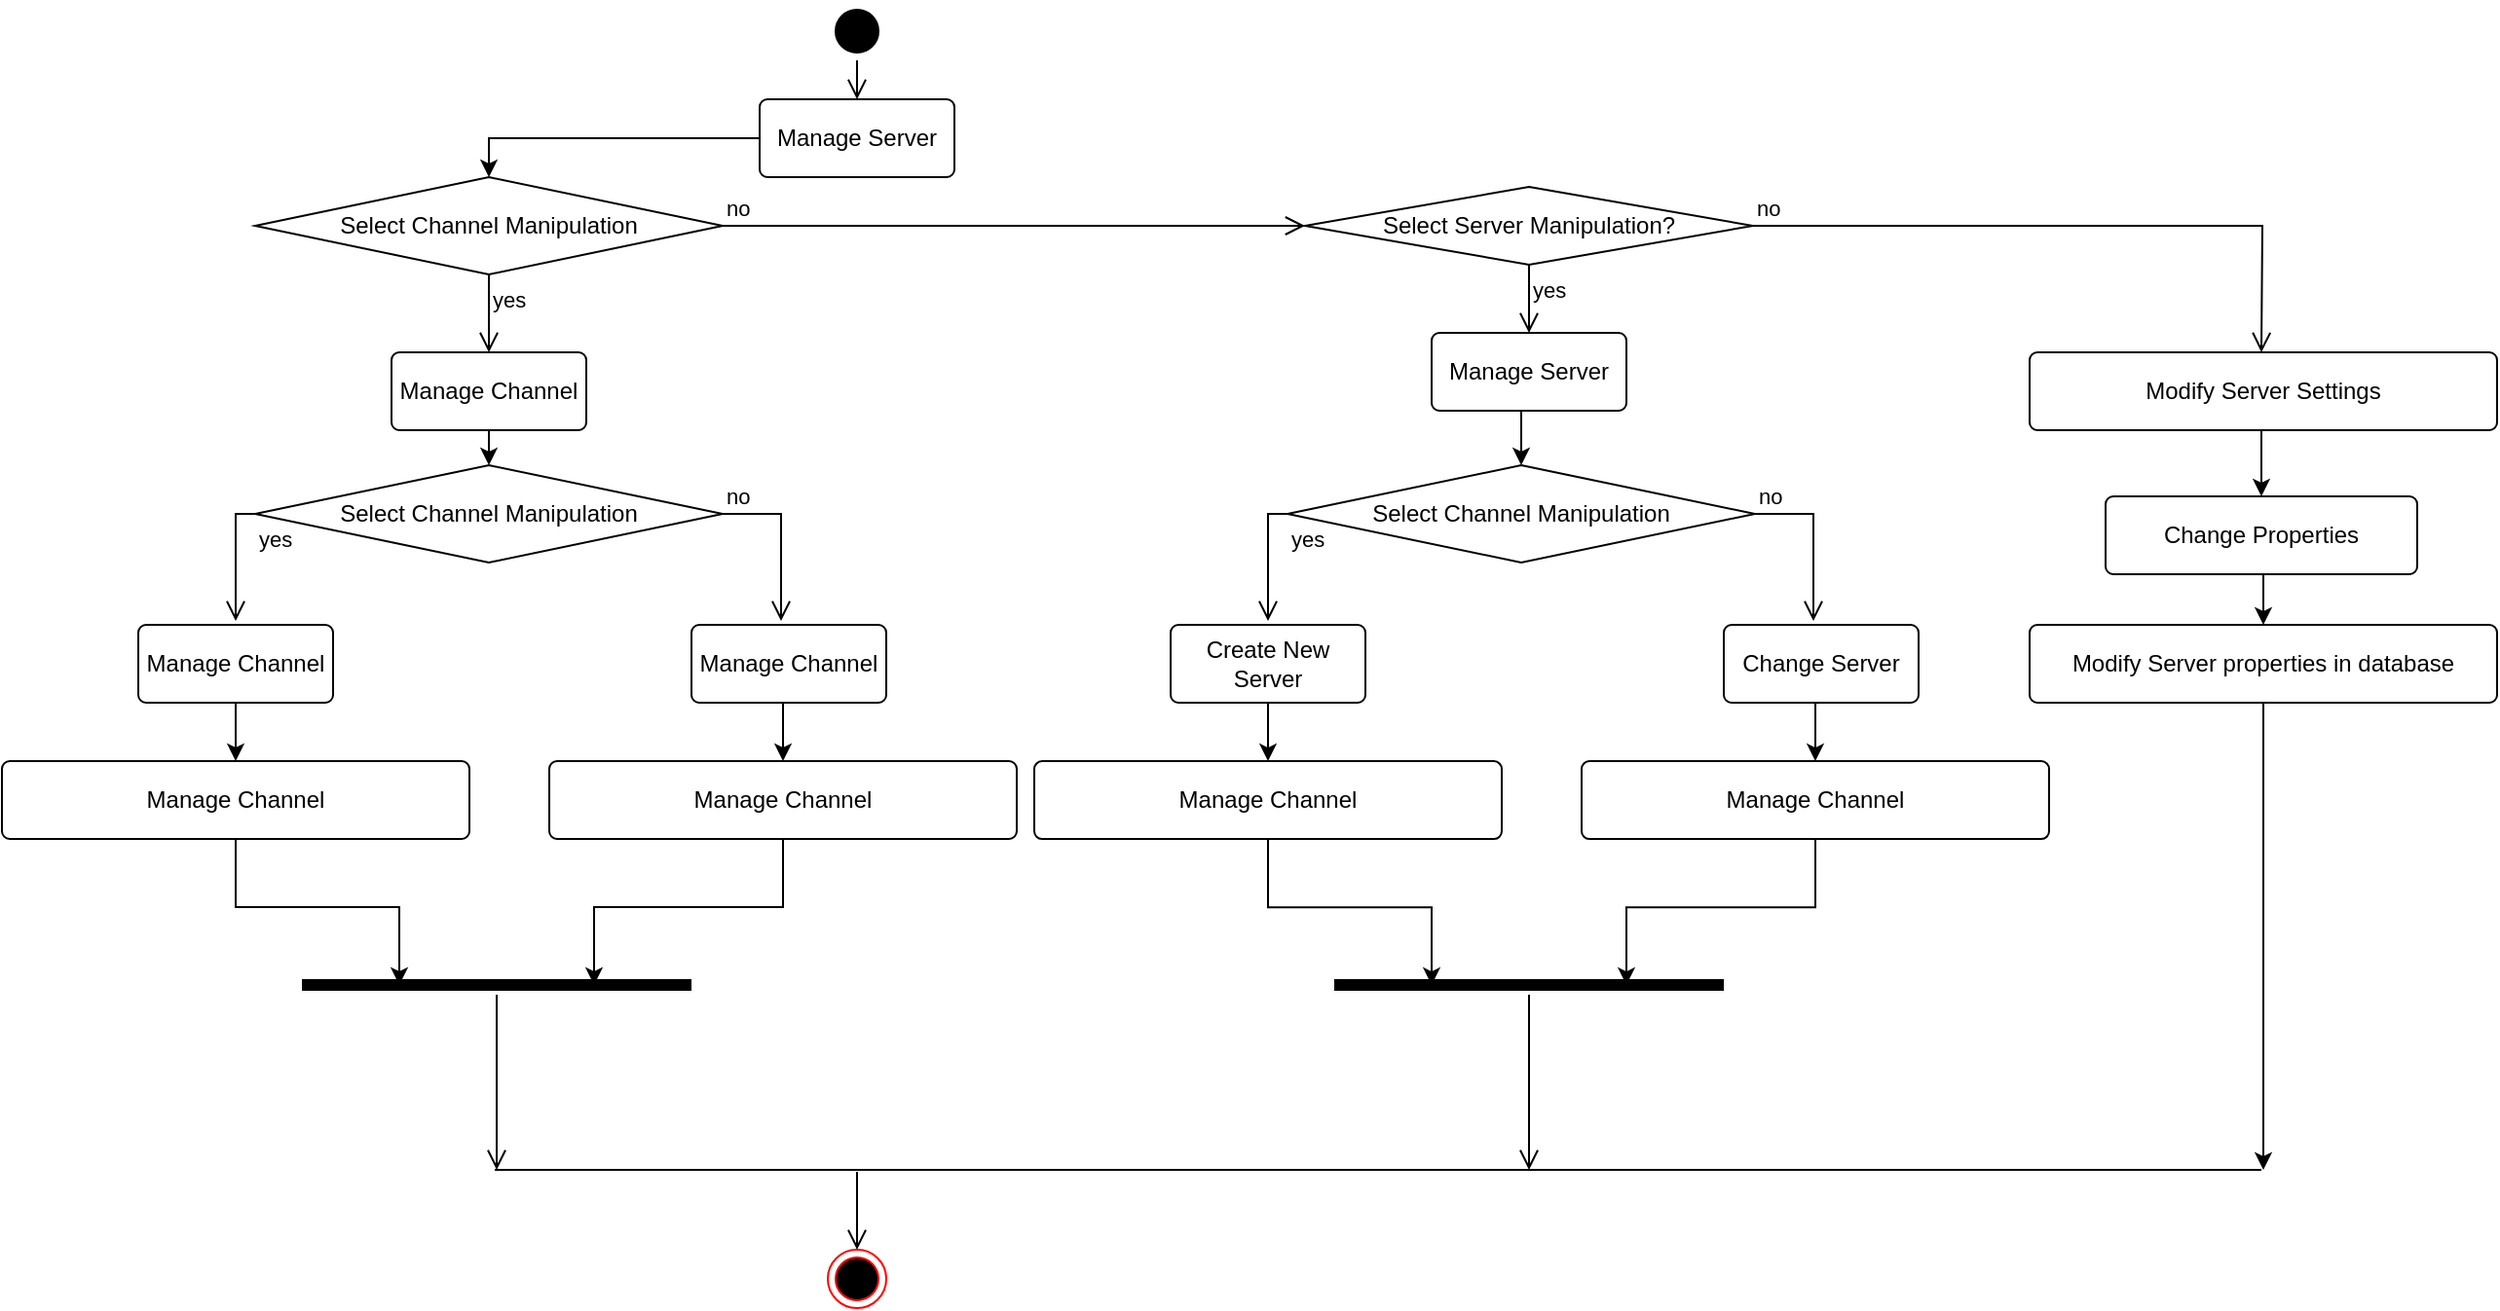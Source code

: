 <mxfile version="23.1.5" type="github">
  <diagram name="Page-1" id="-ryBPKiw36kZiM9XK9C2">
    <mxGraphModel dx="2647" dy="918" grid="1" gridSize="10" guides="1" tooltips="1" connect="1" arrows="1" fold="1" page="1" pageScale="1" pageWidth="827" pageHeight="1169" math="0" shadow="0">
      <root>
        <mxCell id="0" />
        <mxCell id="1" parent="0" />
        <mxCell id="vPE3skOQkjk9zv2rMg0B-1" value="" style="ellipse;html=1;shape=startState;fillColor=#000000;strokeColor=#000000;" vertex="1" parent="1">
          <mxGeometry x="384" width="30" height="30" as="geometry" />
        </mxCell>
        <mxCell id="vPE3skOQkjk9zv2rMg0B-2" value="" style="edgeStyle=orthogonalEdgeStyle;html=1;verticalAlign=bottom;endArrow=open;endSize=8;strokeColor=#000000;rounded=0;" edge="1" source="vPE3skOQkjk9zv2rMg0B-1" parent="1">
          <mxGeometry relative="1" as="geometry">
            <mxPoint x="399" y="50" as="targetPoint" />
          </mxGeometry>
        </mxCell>
        <mxCell id="vPE3skOQkjk9zv2rMg0B-7" style="edgeStyle=orthogonalEdgeStyle;rounded=0;orthogonalLoop=1;jettySize=auto;html=1;exitX=0;exitY=0.5;exitDx=0;exitDy=0;entryX=0.5;entryY=0;entryDx=0;entryDy=0;" edge="1" parent="1" source="vPE3skOQkjk9zv2rMg0B-3" target="vPE3skOQkjk9zv2rMg0B-4">
          <mxGeometry relative="1" as="geometry" />
        </mxCell>
        <mxCell id="vPE3skOQkjk9zv2rMg0B-3" value="Manage Server" style="rounded=1;arcSize=10;whiteSpace=wrap;html=1;align=center;" vertex="1" parent="1">
          <mxGeometry x="349" y="50" width="100" height="40" as="geometry" />
        </mxCell>
        <mxCell id="vPE3skOQkjk9zv2rMg0B-4" value="Select Channel Manipulation" style="rhombus;whiteSpace=wrap;html=1;fontColor=#000000;fillColor=#FFFFFF;strokeColor=#000000;" vertex="1" parent="1">
          <mxGeometry x="90" y="90" width="240" height="50" as="geometry" />
        </mxCell>
        <mxCell id="vPE3skOQkjk9zv2rMg0B-5" value="no" style="edgeStyle=orthogonalEdgeStyle;html=1;align=left;verticalAlign=bottom;endArrow=open;endSize=8;strokeColor=#000000;rounded=0;entryX=0;entryY=0.5;entryDx=0;entryDy=0;" edge="1" source="vPE3skOQkjk9zv2rMg0B-4" parent="1" target="vPE3skOQkjk9zv2rMg0B-10">
          <mxGeometry x="-1" relative="1" as="geometry">
            <mxPoint x="490" y="115" as="targetPoint" />
          </mxGeometry>
        </mxCell>
        <mxCell id="vPE3skOQkjk9zv2rMg0B-6" value="yes" style="edgeStyle=orthogonalEdgeStyle;html=1;align=left;verticalAlign=top;endArrow=open;endSize=8;strokeColor=#000000;rounded=0;" edge="1" source="vPE3skOQkjk9zv2rMg0B-4" parent="1">
          <mxGeometry x="-1" relative="1" as="geometry">
            <mxPoint x="210" y="180" as="targetPoint" />
            <Array as="points">
              <mxPoint x="210" y="170" />
              <mxPoint x="210" y="170" />
            </Array>
          </mxGeometry>
        </mxCell>
        <mxCell id="vPE3skOQkjk9zv2rMg0B-10" value="Select Server Manipulation?" style="rhombus;whiteSpace=wrap;html=1;fontColor=#000000;fillColor=#FFFFFF;strokeColor=#000000;" vertex="1" parent="1">
          <mxGeometry x="629" y="95" width="230" height="40" as="geometry" />
        </mxCell>
        <mxCell id="vPE3skOQkjk9zv2rMg0B-11" value="no" style="edgeStyle=orthogonalEdgeStyle;html=1;align=left;verticalAlign=bottom;endArrow=open;endSize=8;strokeColor=#000000;rounded=0;" edge="1" source="vPE3skOQkjk9zv2rMg0B-10" parent="1">
          <mxGeometry x="-1" relative="1" as="geometry">
            <mxPoint x="1120" y="180" as="targetPoint" />
          </mxGeometry>
        </mxCell>
        <mxCell id="vPE3skOQkjk9zv2rMg0B-12" value="yes" style="edgeStyle=orthogonalEdgeStyle;html=1;align=left;verticalAlign=top;endArrow=open;endSize=8;strokeColor=#000000;rounded=0;" edge="1" source="vPE3skOQkjk9zv2rMg0B-10" parent="1">
          <mxGeometry x="-1" relative="1" as="geometry">
            <mxPoint x="744" y="170" as="targetPoint" />
            <Array as="points">
              <mxPoint x="744" y="150" />
              <mxPoint x="744" y="150" />
            </Array>
          </mxGeometry>
        </mxCell>
        <mxCell id="vPE3skOQkjk9zv2rMg0B-48" style="edgeStyle=orthogonalEdgeStyle;rounded=0;orthogonalLoop=1;jettySize=auto;html=1;exitX=0.5;exitY=1;exitDx=0;exitDy=0;entryX=0.5;entryY=0;entryDx=0;entryDy=0;" edge="1" parent="1" source="vPE3skOQkjk9zv2rMg0B-13" target="vPE3skOQkjk9zv2rMg0B-43">
          <mxGeometry relative="1" as="geometry" />
        </mxCell>
        <mxCell id="vPE3skOQkjk9zv2rMg0B-13" value="Manage Server" style="rounded=1;arcSize=10;whiteSpace=wrap;html=1;align=center;" vertex="1" parent="1">
          <mxGeometry x="694" y="170" width="100" height="40" as="geometry" />
        </mxCell>
        <mxCell id="vPE3skOQkjk9zv2rMg0B-25" style="edgeStyle=orthogonalEdgeStyle;rounded=0;orthogonalLoop=1;jettySize=auto;html=1;exitX=0.5;exitY=1;exitDx=0;exitDy=0;entryX=0.5;entryY=0;entryDx=0;entryDy=0;" edge="1" parent="1" source="vPE3skOQkjk9zv2rMg0B-18" target="vPE3skOQkjk9zv2rMg0B-22">
          <mxGeometry relative="1" as="geometry" />
        </mxCell>
        <mxCell id="vPE3skOQkjk9zv2rMg0B-18" value="Manage Channel" style="rounded=1;arcSize=10;whiteSpace=wrap;html=1;align=center;" vertex="1" parent="1">
          <mxGeometry x="160" y="180" width="100" height="40" as="geometry" />
        </mxCell>
        <mxCell id="vPE3skOQkjk9zv2rMg0B-22" value="Select Channel Manipulation" style="rhombus;whiteSpace=wrap;html=1;fontColor=#000000;fillColor=#FFFFFF;strokeColor=#000000;" vertex="1" parent="1">
          <mxGeometry x="90" y="238" width="240" height="50" as="geometry" />
        </mxCell>
        <mxCell id="vPE3skOQkjk9zv2rMg0B-23" value="no" style="edgeStyle=orthogonalEdgeStyle;html=1;align=left;verticalAlign=bottom;endArrow=open;endSize=8;strokeColor=#000000;rounded=0;" edge="1" parent="1" source="vPE3skOQkjk9zv2rMg0B-22">
          <mxGeometry x="-1" relative="1" as="geometry">
            <mxPoint x="360" y="318" as="targetPoint" />
            <Array as="points">
              <mxPoint x="360" y="263" />
            </Array>
          </mxGeometry>
        </mxCell>
        <mxCell id="vPE3skOQkjk9zv2rMg0B-24" value="yes" style="edgeStyle=orthogonalEdgeStyle;html=1;align=left;verticalAlign=top;endArrow=open;endSize=8;strokeColor=#000000;rounded=0;exitX=0;exitY=0.5;exitDx=0;exitDy=0;" edge="1" parent="1" source="vPE3skOQkjk9zv2rMg0B-22">
          <mxGeometry x="-1" relative="1" as="geometry">
            <mxPoint x="80" y="318" as="targetPoint" />
            <Array as="points">
              <mxPoint x="80" y="263" />
            </Array>
          </mxGeometry>
        </mxCell>
        <mxCell id="vPE3skOQkjk9zv2rMg0B-32" style="edgeStyle=orthogonalEdgeStyle;rounded=0;orthogonalLoop=1;jettySize=auto;html=1;exitX=0.5;exitY=1;exitDx=0;exitDy=0;entryX=0.5;entryY=0;entryDx=0;entryDy=0;" edge="1" parent="1" source="vPE3skOQkjk9zv2rMg0B-27" target="vPE3skOQkjk9zv2rMg0B-29">
          <mxGeometry relative="1" as="geometry" />
        </mxCell>
        <mxCell id="vPE3skOQkjk9zv2rMg0B-27" value="Manage Channel" style="rounded=1;arcSize=10;whiteSpace=wrap;html=1;align=center;" vertex="1" parent="1">
          <mxGeometry x="30" y="320" width="100" height="40" as="geometry" />
        </mxCell>
        <mxCell id="vPE3skOQkjk9zv2rMg0B-33" style="edgeStyle=orthogonalEdgeStyle;rounded=0;orthogonalLoop=1;jettySize=auto;html=1;exitX=0.5;exitY=1;exitDx=0;exitDy=0;entryX=0.5;entryY=0;entryDx=0;entryDy=0;" edge="1" parent="1" source="vPE3skOQkjk9zv2rMg0B-28" target="vPE3skOQkjk9zv2rMg0B-31">
          <mxGeometry relative="1" as="geometry" />
        </mxCell>
        <mxCell id="vPE3skOQkjk9zv2rMg0B-28" value="Manage Channel" style="rounded=1;arcSize=10;whiteSpace=wrap;html=1;align=center;" vertex="1" parent="1">
          <mxGeometry x="314" y="320" width="100" height="40" as="geometry" />
        </mxCell>
        <mxCell id="vPE3skOQkjk9zv2rMg0B-29" value="Manage Channel" style="rounded=1;arcSize=10;whiteSpace=wrap;html=1;align=center;" vertex="1" parent="1">
          <mxGeometry x="-40" y="390" width="240" height="40" as="geometry" />
        </mxCell>
        <mxCell id="vPE3skOQkjk9zv2rMg0B-31" value="Manage Channel" style="rounded=1;arcSize=10;whiteSpace=wrap;html=1;align=center;" vertex="1" parent="1">
          <mxGeometry x="241" y="390" width="240" height="40" as="geometry" />
        </mxCell>
        <mxCell id="vPE3skOQkjk9zv2rMg0B-36" value="" style="shape=line;html=1;strokeWidth=6;strokeColor=#000000;" vertex="1" parent="1">
          <mxGeometry x="114" y="500" width="200" height="10" as="geometry" />
        </mxCell>
        <mxCell id="vPE3skOQkjk9zv2rMg0B-37" value="" style="html=1;verticalAlign=bottom;endArrow=open;endSize=8;strokeColor=#000000;rounded=0;" edge="1" source="vPE3skOQkjk9zv2rMg0B-36" parent="1">
          <mxGeometry relative="1" as="geometry">
            <mxPoint x="214" y="600" as="targetPoint" />
          </mxGeometry>
        </mxCell>
        <mxCell id="vPE3skOQkjk9zv2rMg0B-38" style="edgeStyle=orthogonalEdgeStyle;rounded=0;orthogonalLoop=1;jettySize=auto;html=1;exitX=0.5;exitY=1;exitDx=0;exitDy=0;entryX=0.25;entryY=0.5;entryDx=0;entryDy=0;entryPerimeter=0;" edge="1" parent="1" source="vPE3skOQkjk9zv2rMg0B-29" target="vPE3skOQkjk9zv2rMg0B-36">
          <mxGeometry relative="1" as="geometry" />
        </mxCell>
        <mxCell id="vPE3skOQkjk9zv2rMg0B-39" style="edgeStyle=orthogonalEdgeStyle;rounded=0;orthogonalLoop=1;jettySize=auto;html=1;exitX=0.5;exitY=1;exitDx=0;exitDy=0;entryX=0.75;entryY=0.5;entryDx=0;entryDy=0;entryPerimeter=0;" edge="1" parent="1" source="vPE3skOQkjk9zv2rMg0B-31" target="vPE3skOQkjk9zv2rMg0B-36">
          <mxGeometry relative="1" as="geometry" />
        </mxCell>
        <mxCell id="vPE3skOQkjk9zv2rMg0B-40" value="" style="ellipse;html=1;shape=endState;fillColor=#000000;strokeColor=#ff0000;" vertex="1" parent="1">
          <mxGeometry x="384" y="641" width="30" height="30" as="geometry" />
        </mxCell>
        <mxCell id="vPE3skOQkjk9zv2rMg0B-42" value="" style="edgeStyle=orthogonalEdgeStyle;html=1;verticalAlign=bottom;endArrow=open;endSize=8;strokeColor=#000000;rounded=0;" edge="1" parent="1">
          <mxGeometry relative="1" as="geometry">
            <mxPoint x="399" y="641" as="targetPoint" />
            <mxPoint x="399" y="601" as="sourcePoint" />
          </mxGeometry>
        </mxCell>
        <mxCell id="vPE3skOQkjk9zv2rMg0B-43" value="Select Channel Manipulation" style="rhombus;whiteSpace=wrap;html=1;fontColor=#000000;fillColor=#FFFFFF;strokeColor=#000000;" vertex="1" parent="1">
          <mxGeometry x="620" y="238" width="240" height="50" as="geometry" />
        </mxCell>
        <mxCell id="vPE3skOQkjk9zv2rMg0B-44" value="no" style="edgeStyle=orthogonalEdgeStyle;html=1;align=left;verticalAlign=bottom;endArrow=open;endSize=8;strokeColor=#000000;rounded=0;" edge="1" parent="1" source="vPE3skOQkjk9zv2rMg0B-43">
          <mxGeometry x="-1" relative="1" as="geometry">
            <mxPoint x="890" y="318" as="targetPoint" />
            <Array as="points">
              <mxPoint x="890" y="263" />
            </Array>
          </mxGeometry>
        </mxCell>
        <mxCell id="vPE3skOQkjk9zv2rMg0B-45" value="yes" style="edgeStyle=orthogonalEdgeStyle;html=1;align=left;verticalAlign=top;endArrow=open;endSize=8;strokeColor=#000000;rounded=0;exitX=0;exitY=0.5;exitDx=0;exitDy=0;" edge="1" parent="1" source="vPE3skOQkjk9zv2rMg0B-43">
          <mxGeometry x="-1" relative="1" as="geometry">
            <mxPoint x="610" y="318" as="targetPoint" />
            <Array as="points">
              <mxPoint x="610" y="263" />
            </Array>
          </mxGeometry>
        </mxCell>
        <mxCell id="vPE3skOQkjk9zv2rMg0B-46" value="Create New Server" style="rounded=1;arcSize=10;whiteSpace=wrap;html=1;align=center;" vertex="1" parent="1">
          <mxGeometry x="560" y="320" width="100" height="40" as="geometry" />
        </mxCell>
        <mxCell id="vPE3skOQkjk9zv2rMg0B-47" value="Change Server" style="rounded=1;arcSize=10;whiteSpace=wrap;html=1;align=center;" vertex="1" parent="1">
          <mxGeometry x="844" y="320" width="100" height="40" as="geometry" />
        </mxCell>
        <mxCell id="vPE3skOQkjk9zv2rMg0B-72" style="edgeStyle=orthogonalEdgeStyle;rounded=0;orthogonalLoop=1;jettySize=auto;html=1;exitX=0.5;exitY=1;exitDx=0;exitDy=0;entryX=0.5;entryY=0;entryDx=0;entryDy=0;" edge="1" parent="1" target="vPE3skOQkjk9zv2rMg0B-74">
          <mxGeometry relative="1" as="geometry">
            <mxPoint x="610" y="360.05" as="sourcePoint" />
          </mxGeometry>
        </mxCell>
        <mxCell id="vPE3skOQkjk9zv2rMg0B-73" style="edgeStyle=orthogonalEdgeStyle;rounded=0;orthogonalLoop=1;jettySize=auto;html=1;exitX=0.5;exitY=1;exitDx=0;exitDy=0;entryX=0.5;entryY=0;entryDx=0;entryDy=0;" edge="1" parent="1" target="vPE3skOQkjk9zv2rMg0B-75">
          <mxGeometry relative="1" as="geometry">
            <mxPoint x="894" y="360.05" as="sourcePoint" />
          </mxGeometry>
        </mxCell>
        <mxCell id="vPE3skOQkjk9zv2rMg0B-74" value="Manage Channel" style="rounded=1;arcSize=10;whiteSpace=wrap;html=1;align=center;" vertex="1" parent="1">
          <mxGeometry x="490" y="390.05" width="240" height="40" as="geometry" />
        </mxCell>
        <mxCell id="vPE3skOQkjk9zv2rMg0B-75" value="Manage Channel" style="rounded=1;arcSize=10;whiteSpace=wrap;html=1;align=center;" vertex="1" parent="1">
          <mxGeometry x="771" y="390.05" width="240" height="40" as="geometry" />
        </mxCell>
        <mxCell id="vPE3skOQkjk9zv2rMg0B-76" value="" style="shape=line;html=1;strokeWidth=6;strokeColor=#000000;" vertex="1" parent="1">
          <mxGeometry x="644" y="500.05" width="200" height="10" as="geometry" />
        </mxCell>
        <mxCell id="vPE3skOQkjk9zv2rMg0B-77" value="" style="edgeStyle=orthogonalEdgeStyle;html=1;verticalAlign=bottom;endArrow=open;endSize=8;strokeColor=#000000;rounded=0;" edge="1" parent="1" source="vPE3skOQkjk9zv2rMg0B-76">
          <mxGeometry relative="1" as="geometry">
            <mxPoint x="744" y="600" as="targetPoint" />
          </mxGeometry>
        </mxCell>
        <mxCell id="vPE3skOQkjk9zv2rMg0B-78" style="edgeStyle=orthogonalEdgeStyle;rounded=0;orthogonalLoop=1;jettySize=auto;html=1;exitX=0.5;exitY=1;exitDx=0;exitDy=0;entryX=0.25;entryY=0.5;entryDx=0;entryDy=0;entryPerimeter=0;" edge="1" parent="1" source="vPE3skOQkjk9zv2rMg0B-74" target="vPE3skOQkjk9zv2rMg0B-76">
          <mxGeometry relative="1" as="geometry" />
        </mxCell>
        <mxCell id="vPE3skOQkjk9zv2rMg0B-79" style="edgeStyle=orthogonalEdgeStyle;rounded=0;orthogonalLoop=1;jettySize=auto;html=1;exitX=0.5;exitY=1;exitDx=0;exitDy=0;entryX=0.75;entryY=0.5;entryDx=0;entryDy=0;entryPerimeter=0;" edge="1" parent="1" source="vPE3skOQkjk9zv2rMg0B-75" target="vPE3skOQkjk9zv2rMg0B-76">
          <mxGeometry relative="1" as="geometry" />
        </mxCell>
        <mxCell id="vPE3skOQkjk9zv2rMg0B-82" style="edgeStyle=orthogonalEdgeStyle;rounded=0;orthogonalLoop=1;jettySize=auto;html=1;exitX=0.5;exitY=1;exitDx=0;exitDy=0;entryX=0.5;entryY=0;entryDx=0;entryDy=0;" edge="1" parent="1" source="vPE3skOQkjk9zv2rMg0B-80" target="vPE3skOQkjk9zv2rMg0B-81">
          <mxGeometry relative="1" as="geometry" />
        </mxCell>
        <mxCell id="vPE3skOQkjk9zv2rMg0B-80" value="Modify Server Settings" style="rounded=1;arcSize=10;whiteSpace=wrap;html=1;align=center;" vertex="1" parent="1">
          <mxGeometry x="1001" y="180" width="240" height="40" as="geometry" />
        </mxCell>
        <mxCell id="vPE3skOQkjk9zv2rMg0B-84" style="edgeStyle=orthogonalEdgeStyle;rounded=0;orthogonalLoop=1;jettySize=auto;html=1;exitX=0.5;exitY=1;exitDx=0;exitDy=0;entryX=0.5;entryY=0;entryDx=0;entryDy=0;" edge="1" parent="1" source="vPE3skOQkjk9zv2rMg0B-81" target="vPE3skOQkjk9zv2rMg0B-83">
          <mxGeometry relative="1" as="geometry" />
        </mxCell>
        <mxCell id="vPE3skOQkjk9zv2rMg0B-81" value="Change Properties" style="rounded=1;arcSize=10;whiteSpace=wrap;html=1;align=center;" vertex="1" parent="1">
          <mxGeometry x="1040" y="254" width="160" height="40" as="geometry" />
        </mxCell>
        <mxCell id="vPE3skOQkjk9zv2rMg0B-92" style="edgeStyle=orthogonalEdgeStyle;rounded=0;orthogonalLoop=1;jettySize=auto;html=1;exitX=0.5;exitY=1;exitDx=0;exitDy=0;" edge="1" parent="1" source="vPE3skOQkjk9zv2rMg0B-83">
          <mxGeometry relative="1" as="geometry">
            <mxPoint x="1121" y="600" as="targetPoint" />
          </mxGeometry>
        </mxCell>
        <mxCell id="vPE3skOQkjk9zv2rMg0B-83" value="Modify Server properties in database" style="rounded=1;arcSize=10;whiteSpace=wrap;html=1;align=center;" vertex="1" parent="1">
          <mxGeometry x="1001" y="320" width="240" height="40" as="geometry" />
        </mxCell>
        <mxCell id="vPE3skOQkjk9zv2rMg0B-89" value="" style="endArrow=none;html=1;rounded=0;" edge="1" parent="1">
          <mxGeometry width="50" height="50" relative="1" as="geometry">
            <mxPoint x="213" y="600" as="sourcePoint" />
            <mxPoint x="1120" y="600" as="targetPoint" />
          </mxGeometry>
        </mxCell>
      </root>
    </mxGraphModel>
  </diagram>
</mxfile>
